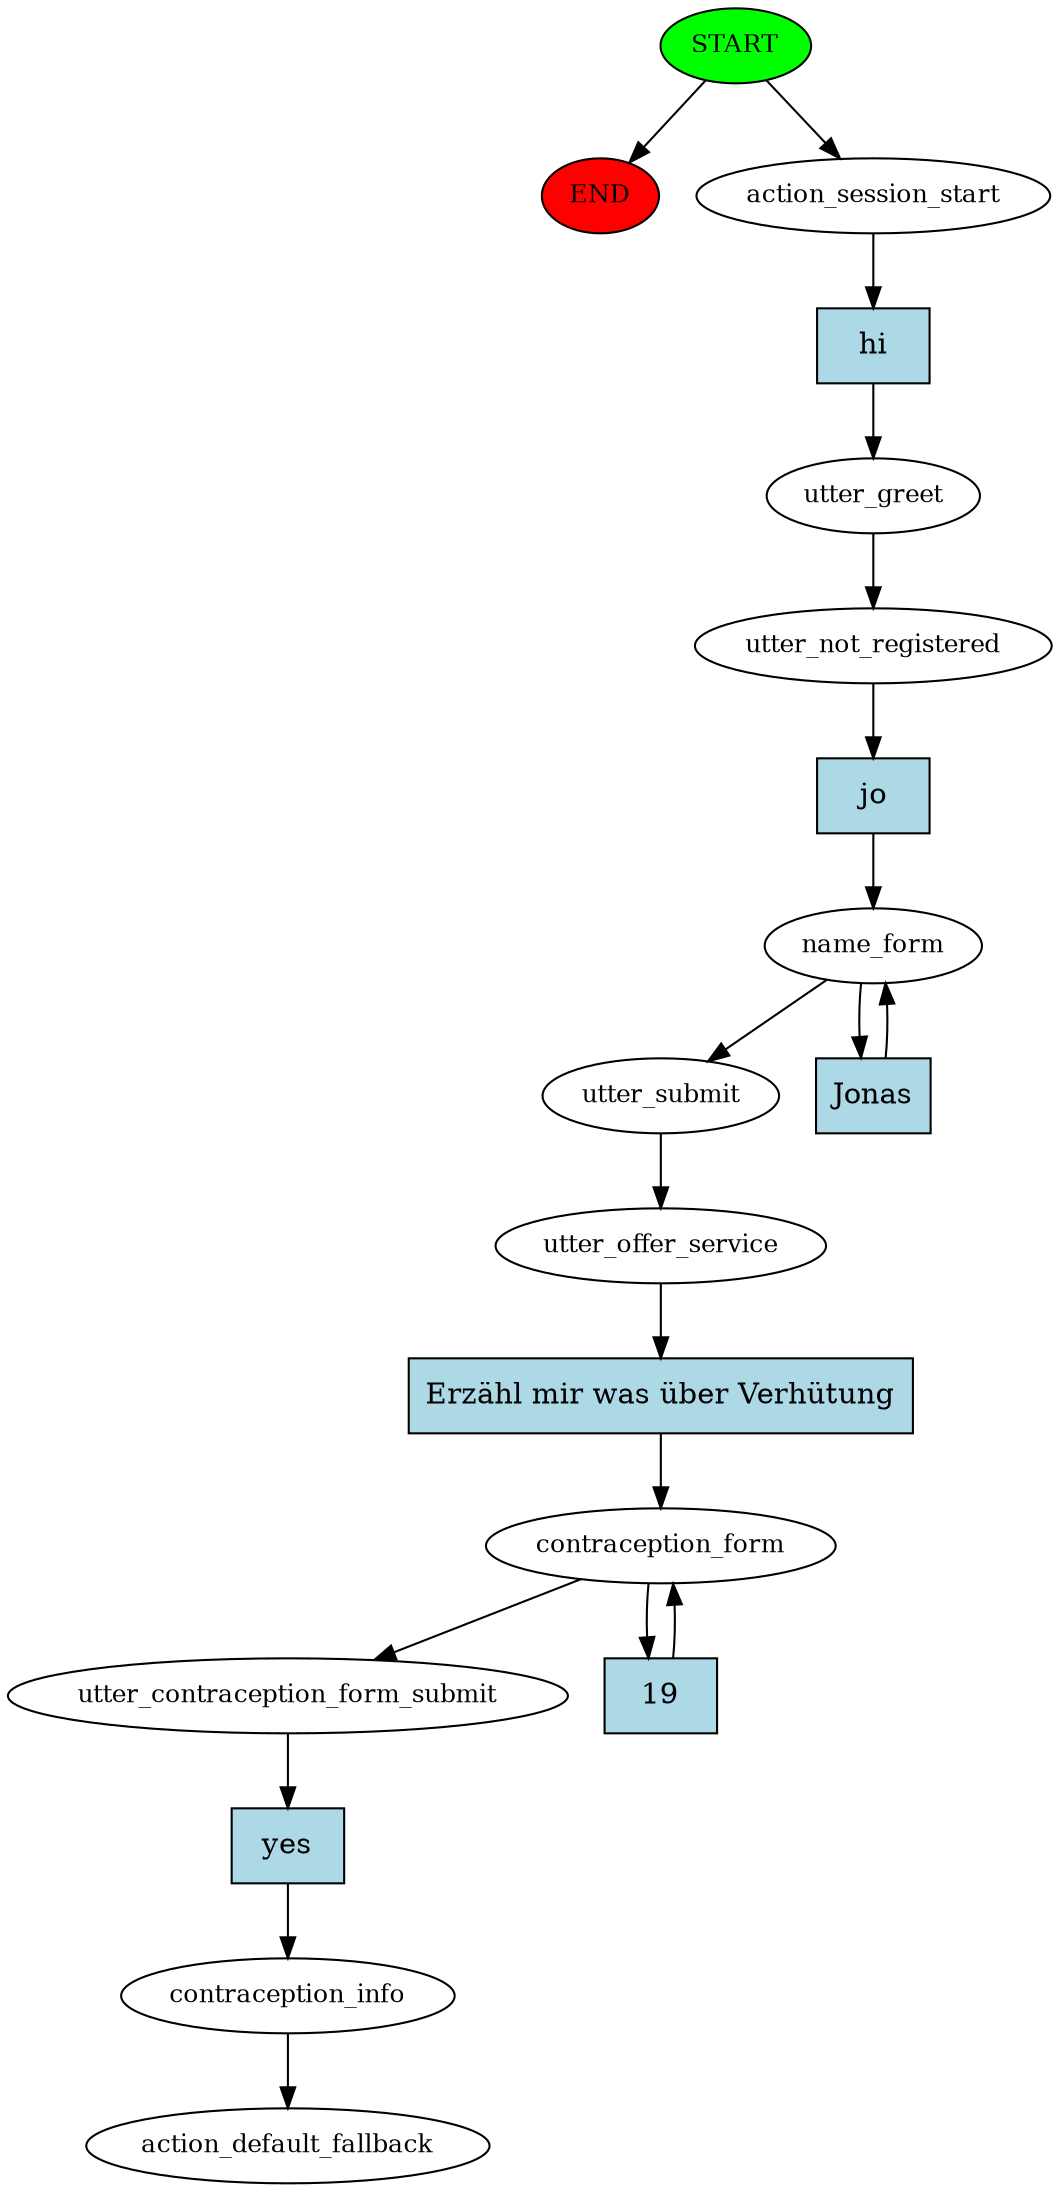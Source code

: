 digraph  {
0 [class="start active", fillcolor=green, fontsize=12, label=START, style=filled];
"-1" [class=end, fillcolor=red, fontsize=12, label=END, style=filled];
1 [class=active, fontsize=12, label=action_session_start];
2 [class=active, fontsize=12, label=utter_greet];
3 [class=active, fontsize=12, label=utter_not_registered];
4 [class=active, fontsize=12, label=name_form];
6 [class=active, fontsize=12, label=utter_submit];
7 [class=active, fontsize=12, label=utter_offer_service];
8 [class=active, fontsize=12, label=contraception_form];
10 [class=active, fontsize=12, label=utter_contraception_form_submit];
11 [class=active, fontsize=12, label=contraception_info];
12 [class="dashed active", fontsize=12, label=action_default_fallback];
13 [class="intent active", fillcolor=lightblue, label=hi, shape=rect, style=filled];
14 [class="intent active", fillcolor=lightblue, label=jo, shape=rect, style=filled];
15 [class="intent active", fillcolor=lightblue, label=Jonas, shape=rect, style=filled];
16 [class="intent active", fillcolor=lightblue, label="Erzähl mir was über Verhütung", shape=rect, style=filled];
17 [class="intent active", fillcolor=lightblue, label=19, shape=rect, style=filled];
18 [class="intent active", fillcolor=lightblue, label=yes, shape=rect, style=filled];
0 -> "-1"  [class="", key=NONE, label=""];
0 -> 1  [class=active, key=NONE, label=""];
1 -> 13  [class=active, key=0];
2 -> 3  [class=active, key=NONE, label=""];
3 -> 14  [class=active, key=0];
4 -> 6  [class=active, key=NONE, label=""];
4 -> 15  [class=active, key=0];
6 -> 7  [class=active, key=NONE, label=""];
7 -> 16  [class=active, key=0];
8 -> 10  [class=active, key=NONE, label=""];
8 -> 17  [class=active, key=0];
10 -> 18  [class=active, key=0];
11 -> 12  [class=active, key=NONE, label=""];
13 -> 2  [class=active, key=0];
14 -> 4  [class=active, key=0];
15 -> 4  [class=active, key=0];
16 -> 8  [class=active, key=0];
17 -> 8  [class=active, key=0];
18 -> 11  [class=active, key=0];
}
